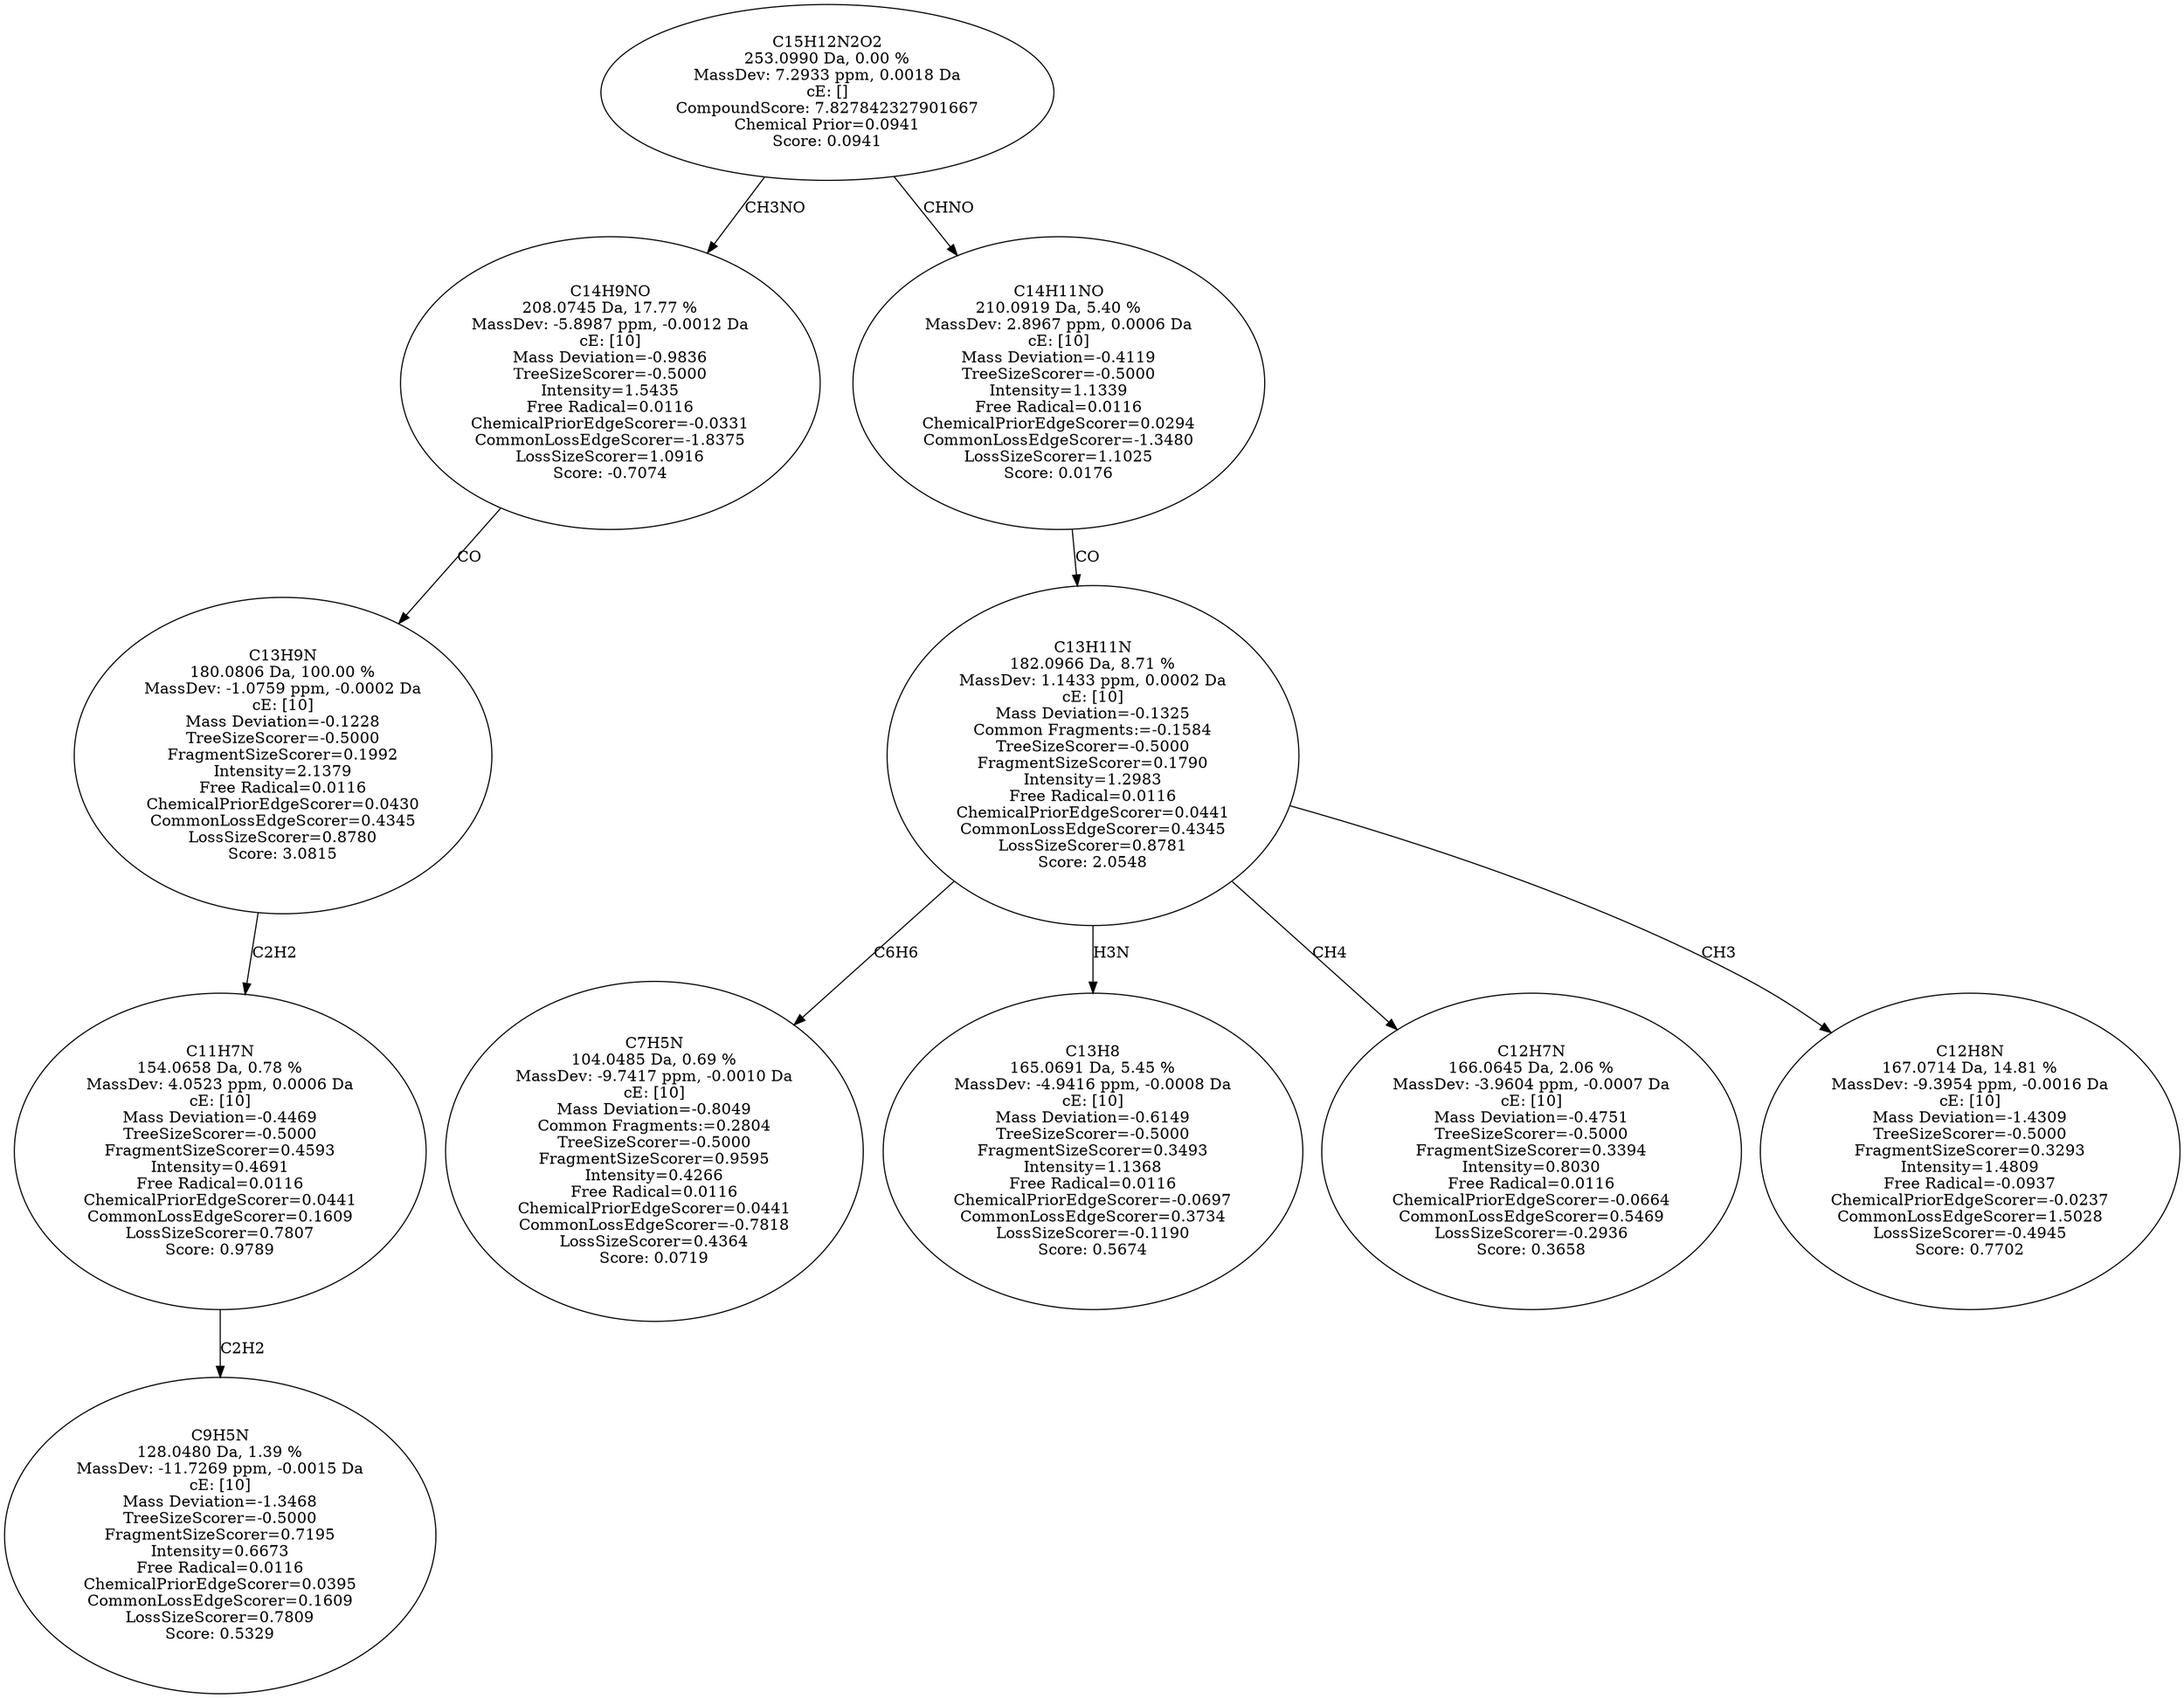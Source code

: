 strict digraph {
v1 [label="C9H5N\n128.0480 Da, 1.39 %\nMassDev: -11.7269 ppm, -0.0015 Da\ncE: [10]\nMass Deviation=-1.3468\nTreeSizeScorer=-0.5000\nFragmentSizeScorer=0.7195\nIntensity=0.6673\nFree Radical=0.0116\nChemicalPriorEdgeScorer=0.0395\nCommonLossEdgeScorer=0.1609\nLossSizeScorer=0.7809\nScore: 0.5329"];
v2 [label="C11H7N\n154.0658 Da, 0.78 %\nMassDev: 4.0523 ppm, 0.0006 Da\ncE: [10]\nMass Deviation=-0.4469\nTreeSizeScorer=-0.5000\nFragmentSizeScorer=0.4593\nIntensity=0.4691\nFree Radical=0.0116\nChemicalPriorEdgeScorer=0.0441\nCommonLossEdgeScorer=0.1609\nLossSizeScorer=0.7807\nScore: 0.9789"];
v3 [label="C13H9N\n180.0806 Da, 100.00 %\nMassDev: -1.0759 ppm, -0.0002 Da\ncE: [10]\nMass Deviation=-0.1228\nTreeSizeScorer=-0.5000\nFragmentSizeScorer=0.1992\nIntensity=2.1379\nFree Radical=0.0116\nChemicalPriorEdgeScorer=0.0430\nCommonLossEdgeScorer=0.4345\nLossSizeScorer=0.8780\nScore: 3.0815"];
v4 [label="C14H9NO\n208.0745 Da, 17.77 %\nMassDev: -5.8987 ppm, -0.0012 Da\ncE: [10]\nMass Deviation=-0.9836\nTreeSizeScorer=-0.5000\nIntensity=1.5435\nFree Radical=0.0116\nChemicalPriorEdgeScorer=-0.0331\nCommonLossEdgeScorer=-1.8375\nLossSizeScorer=1.0916\nScore: -0.7074"];
v5 [label="C7H5N\n104.0485 Da, 0.69 %\nMassDev: -9.7417 ppm, -0.0010 Da\ncE: [10]\nMass Deviation=-0.8049\nCommon Fragments:=0.2804\nTreeSizeScorer=-0.5000\nFragmentSizeScorer=0.9595\nIntensity=0.4266\nFree Radical=0.0116\nChemicalPriorEdgeScorer=0.0441\nCommonLossEdgeScorer=-0.7818\nLossSizeScorer=0.4364\nScore: 0.0719"];
v6 [label="C13H8\n165.0691 Da, 5.45 %\nMassDev: -4.9416 ppm, -0.0008 Da\ncE: [10]\nMass Deviation=-0.6149\nTreeSizeScorer=-0.5000\nFragmentSizeScorer=0.3493\nIntensity=1.1368\nFree Radical=0.0116\nChemicalPriorEdgeScorer=-0.0697\nCommonLossEdgeScorer=0.3734\nLossSizeScorer=-0.1190\nScore: 0.5674"];
v7 [label="C12H7N\n166.0645 Da, 2.06 %\nMassDev: -3.9604 ppm, -0.0007 Da\ncE: [10]\nMass Deviation=-0.4751\nTreeSizeScorer=-0.5000\nFragmentSizeScorer=0.3394\nIntensity=0.8030\nFree Radical=0.0116\nChemicalPriorEdgeScorer=-0.0664\nCommonLossEdgeScorer=0.5469\nLossSizeScorer=-0.2936\nScore: 0.3658"];
v8 [label="C12H8N\n167.0714 Da, 14.81 %\nMassDev: -9.3954 ppm, -0.0016 Da\ncE: [10]\nMass Deviation=-1.4309\nTreeSizeScorer=-0.5000\nFragmentSizeScorer=0.3293\nIntensity=1.4809\nFree Radical=-0.0937\nChemicalPriorEdgeScorer=-0.0237\nCommonLossEdgeScorer=1.5028\nLossSizeScorer=-0.4945\nScore: 0.7702"];
v9 [label="C13H11N\n182.0966 Da, 8.71 %\nMassDev: 1.1433 ppm, 0.0002 Da\ncE: [10]\nMass Deviation=-0.1325\nCommon Fragments:=-0.1584\nTreeSizeScorer=-0.5000\nFragmentSizeScorer=0.1790\nIntensity=1.2983\nFree Radical=0.0116\nChemicalPriorEdgeScorer=0.0441\nCommonLossEdgeScorer=0.4345\nLossSizeScorer=0.8781\nScore: 2.0548"];
v10 [label="C14H11NO\n210.0919 Da, 5.40 %\nMassDev: 2.8967 ppm, 0.0006 Da\ncE: [10]\nMass Deviation=-0.4119\nTreeSizeScorer=-0.5000\nIntensity=1.1339\nFree Radical=0.0116\nChemicalPriorEdgeScorer=0.0294\nCommonLossEdgeScorer=-1.3480\nLossSizeScorer=1.1025\nScore: 0.0176"];
v11 [label="C15H12N2O2\n253.0990 Da, 0.00 %\nMassDev: 7.2933 ppm, 0.0018 Da\ncE: []\nCompoundScore: 7.827842327901667\nChemical Prior=0.0941\nScore: 0.0941"];
v2 -> v1 [label="C2H2"];
v3 -> v2 [label="C2H2"];
v4 -> v3 [label="CO"];
v11 -> v4 [label="CH3NO"];
v9 -> v5 [label="C6H6"];
v9 -> v6 [label="H3N"];
v9 -> v7 [label="CH4"];
v9 -> v8 [label="CH3"];
v10 -> v9 [label="CO"];
v11 -> v10 [label="CHNO"];
}